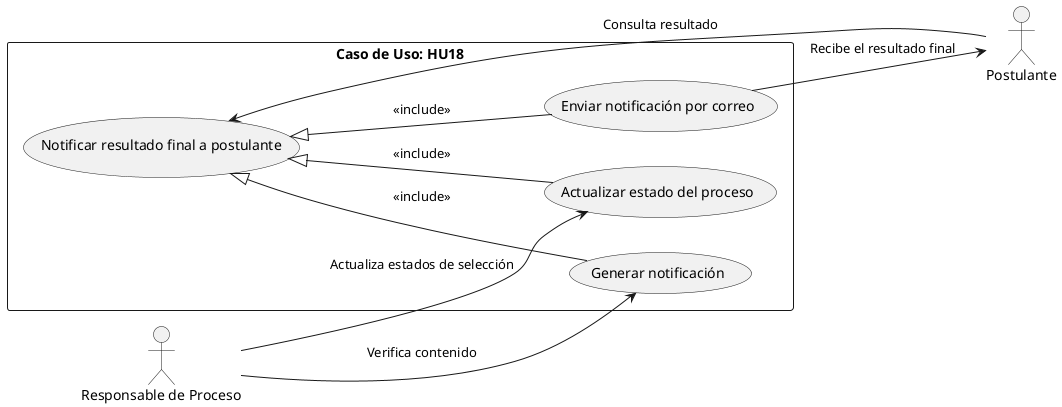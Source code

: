 @startuml
left to right direction

actor "Postulante" as postulante
actor "Responsable de Proceso" as responsable

rectangle "Caso de Uso: HU18" {
    (Notificar resultado final a postulante) as notificarResultadoFinal
    (Actualizar estado del proceso) as actualizarEstado
    (Generar notificación) as generarNotificacion
    (Enviar notificación por correo) as enviarCorreo

    postulante --> notificarResultadoFinal : Consulta resultado
    notificarResultadoFinal <|-- actualizarEstado : <<include>>
    notificarResultadoFinal <|-- generarNotificacion : <<include>>
    notificarResultadoFinal <|-- enviarCorreo : <<include>>

    responsable --> actualizarEstado : Actualiza estados de selección
    responsable --> generarNotificacion : Verifica contenido
    enviarCorreo --> postulante : Recibe el resultado final
}
@enduml